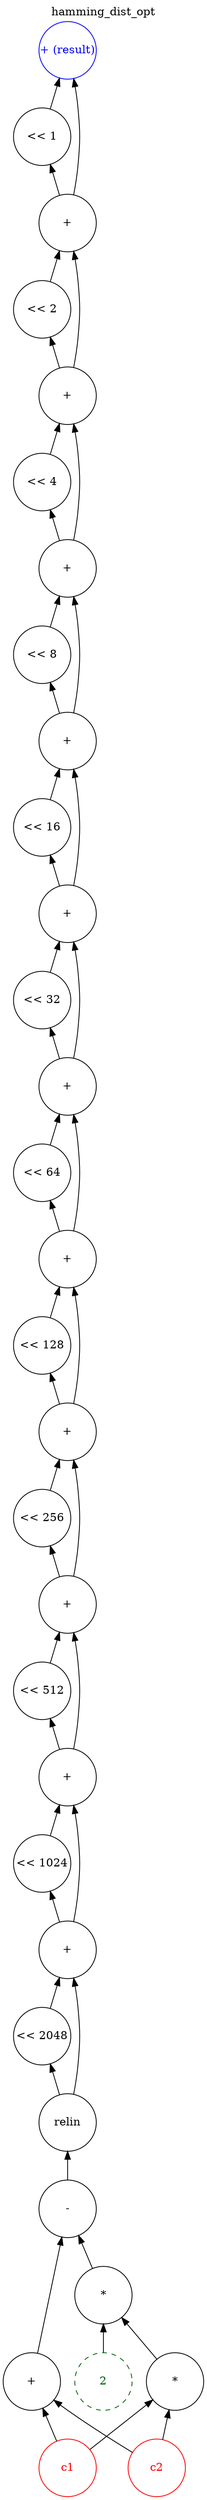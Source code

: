 digraph "hamming_dist_opt" {
graph [label="hamming_dist_opt" labelloc="t"]
node [shape=circle width=1 margin=0]
edge [dir=back]
8204 [label="c1" style=solid color=red fontcolor=red]
8205 [label="c2" style=solid color=red fontcolor=red]
8209 [label="+" style=solid color=black fontcolor=black]
8209 -> 8204
8209 -> 8205
8206 [label="*" style=solid color=black fontcolor=black]
8206 -> 8204
8206 -> 8205
8207 [label="2" style=dashed color=darkgreen fontcolor=darkgreen]
8208 [label="*" style=solid color=black fontcolor=black]
8208 -> 8206
8208 -> 8207
8210 [label="-" style=solid color=black fontcolor=black]
8210 -> 8209
8210 -> 8208
110555 [label="relin" style=solid color=black fontcolor=black]
110555 -> 8210
12308 [label="<< 2048" style=solid color=black fontcolor=black]
12308 -> 110555
102378 [label="+" style=solid color=black fontcolor=black]
102378 -> 110555
102378 -> 12308
104415 [label="<< 1024" style=solid color=black fontcolor=black]
104415 -> 102378
106473 [label="+" style=solid color=black fontcolor=black]
106473 -> 102378
106473 -> 104415
107487 [label="<< 512" style=solid color=black fontcolor=black]
107487 -> 106473
108520 [label="+" style=solid color=black fontcolor=black]
108520 -> 106473
108520 -> 107487
109023 [label="<< 256" style=solid color=black fontcolor=black]
109023 -> 108520
109543 [label="+" style=solid color=black fontcolor=black]
109543 -> 108520
109543 -> 109023
109791 [label="<< 128" style=solid color=black fontcolor=black]
109791 -> 109543
110054 [label="+" style=solid color=black fontcolor=black]
110054 -> 109543
110054 -> 109791
110175 [label="<< 64" style=solid color=black fontcolor=black]
110175 -> 110054
110309 [label="+" style=solid color=black fontcolor=black]
110309 -> 110054
110309 -> 110175
110367 [label="<< 32" style=solid color=black fontcolor=black]
110367 -> 110309
110436 [label="+" style=solid color=black fontcolor=black]
110436 -> 110309
110436 -> 110367
110463 [label="<< 16" style=solid color=black fontcolor=black]
110463 -> 110436
110499 [label="+" style=solid color=black fontcolor=black]
110499 -> 110436
110499 -> 110463
110511 [label="<< 8" style=solid color=black fontcolor=black]
110511 -> 110499
110530 [label="+" style=solid color=black fontcolor=black]
110530 -> 110499
110530 -> 110511
110535 [label="<< 4" style=solid color=black fontcolor=black]
110535 -> 110530
110545 [label="+" style=solid color=black fontcolor=black]
110545 -> 110530
110545 -> 110535
110547 [label="<< 2" style=solid color=black fontcolor=black]
110547 -> 110545
110552 [label="+" style=solid color=black fontcolor=black]
110552 -> 110545
110552 -> 110547
110553 [label="<< 1" style=solid color=black fontcolor=black]
110553 -> 110552
110554 [label="+ (result)" style=solid color=blue fontcolor=blue]
110554 -> 110552
110554 -> 110553
}
